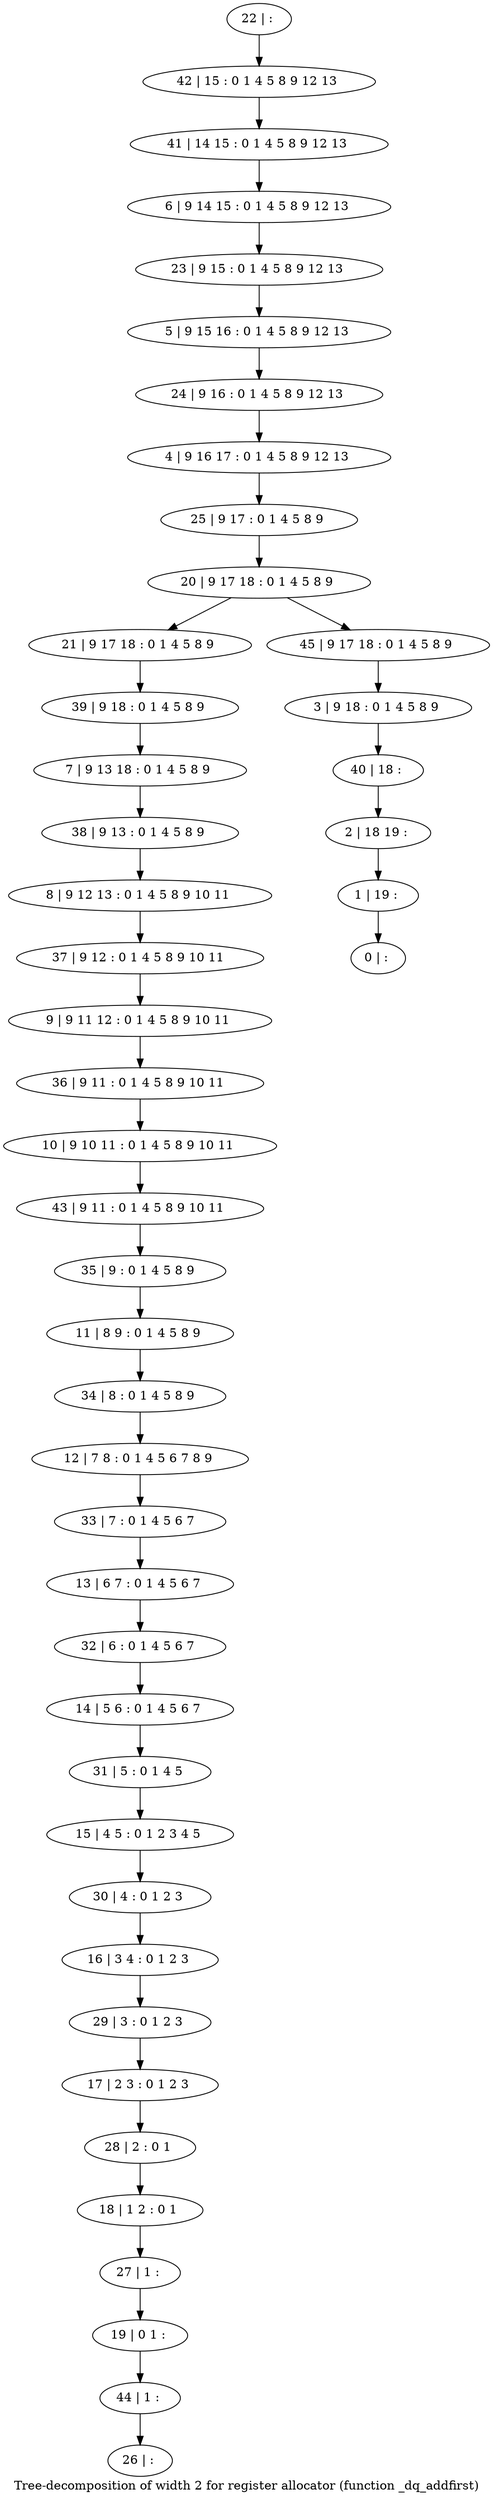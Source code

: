 digraph G {
graph [label="Tree-decomposition of width 2 for register allocator (function _dq_addfirst)"]
0[label="0 | : "];
1[label="1 | 19 : "];
2[label="2 | 18 19 : "];
3[label="3 | 9 18 : 0 1 4 5 8 9 "];
4[label="4 | 9 16 17 : 0 1 4 5 8 9 12 13 "];
5[label="5 | 9 15 16 : 0 1 4 5 8 9 12 13 "];
6[label="6 | 9 14 15 : 0 1 4 5 8 9 12 13 "];
7[label="7 | 9 13 18 : 0 1 4 5 8 9 "];
8[label="8 | 9 12 13 : 0 1 4 5 8 9 10 11 "];
9[label="9 | 9 11 12 : 0 1 4 5 8 9 10 11 "];
10[label="10 | 9 10 11 : 0 1 4 5 8 9 10 11 "];
11[label="11 | 8 9 : 0 1 4 5 8 9 "];
12[label="12 | 7 8 : 0 1 4 5 6 7 8 9 "];
13[label="13 | 6 7 : 0 1 4 5 6 7 "];
14[label="14 | 5 6 : 0 1 4 5 6 7 "];
15[label="15 | 4 5 : 0 1 2 3 4 5 "];
16[label="16 | 3 4 : 0 1 2 3 "];
17[label="17 | 2 3 : 0 1 2 3 "];
18[label="18 | 1 2 : 0 1 "];
19[label="19 | 0 1 : "];
20[label="20 | 9 17 18 : 0 1 4 5 8 9 "];
21[label="21 | 9 17 18 : 0 1 4 5 8 9 "];
22[label="22 | : "];
23[label="23 | 9 15 : 0 1 4 5 8 9 12 13 "];
24[label="24 | 9 16 : 0 1 4 5 8 9 12 13 "];
25[label="25 | 9 17 : 0 1 4 5 8 9 "];
26[label="26 | : "];
27[label="27 | 1 : "];
28[label="28 | 2 : 0 1 "];
29[label="29 | 3 : 0 1 2 3 "];
30[label="30 | 4 : 0 1 2 3 "];
31[label="31 | 5 : 0 1 4 5 "];
32[label="32 | 6 : 0 1 4 5 6 7 "];
33[label="33 | 7 : 0 1 4 5 6 7 "];
34[label="34 | 8 : 0 1 4 5 8 9 "];
35[label="35 | 9 : 0 1 4 5 8 9 "];
36[label="36 | 9 11 : 0 1 4 5 8 9 10 11 "];
37[label="37 | 9 12 : 0 1 4 5 8 9 10 11 "];
38[label="38 | 9 13 : 0 1 4 5 8 9 "];
39[label="39 | 9 18 : 0 1 4 5 8 9 "];
40[label="40 | 18 : "];
41[label="41 | 14 15 : 0 1 4 5 8 9 12 13 "];
42[label="42 | 15 : 0 1 4 5 8 9 12 13 "];
43[label="43 | 9 11 : 0 1 4 5 8 9 10 11 "];
44[label="44 | 1 : "];
45[label="45 | 9 17 18 : 0 1 4 5 8 9 "];
27->19 ;
18->27 ;
28->18 ;
17->28 ;
29->17 ;
16->29 ;
30->16 ;
15->30 ;
31->15 ;
14->31 ;
32->14 ;
13->32 ;
33->13 ;
12->33 ;
34->12 ;
11->34 ;
35->11 ;
36->10 ;
9->36 ;
37->9 ;
8->37 ;
38->8 ;
7->38 ;
39->7 ;
21->39 ;
43->35 ;
10->43 ;
44->26 ;
19->44 ;
22->42 ;
42->41 ;
41->6 ;
6->23 ;
23->5 ;
5->24 ;
24->4 ;
4->25 ;
25->20 ;
3->40 ;
40->2 ;
2->1 ;
1->0 ;
45->3 ;
20->21 ;
20->45 ;
}
